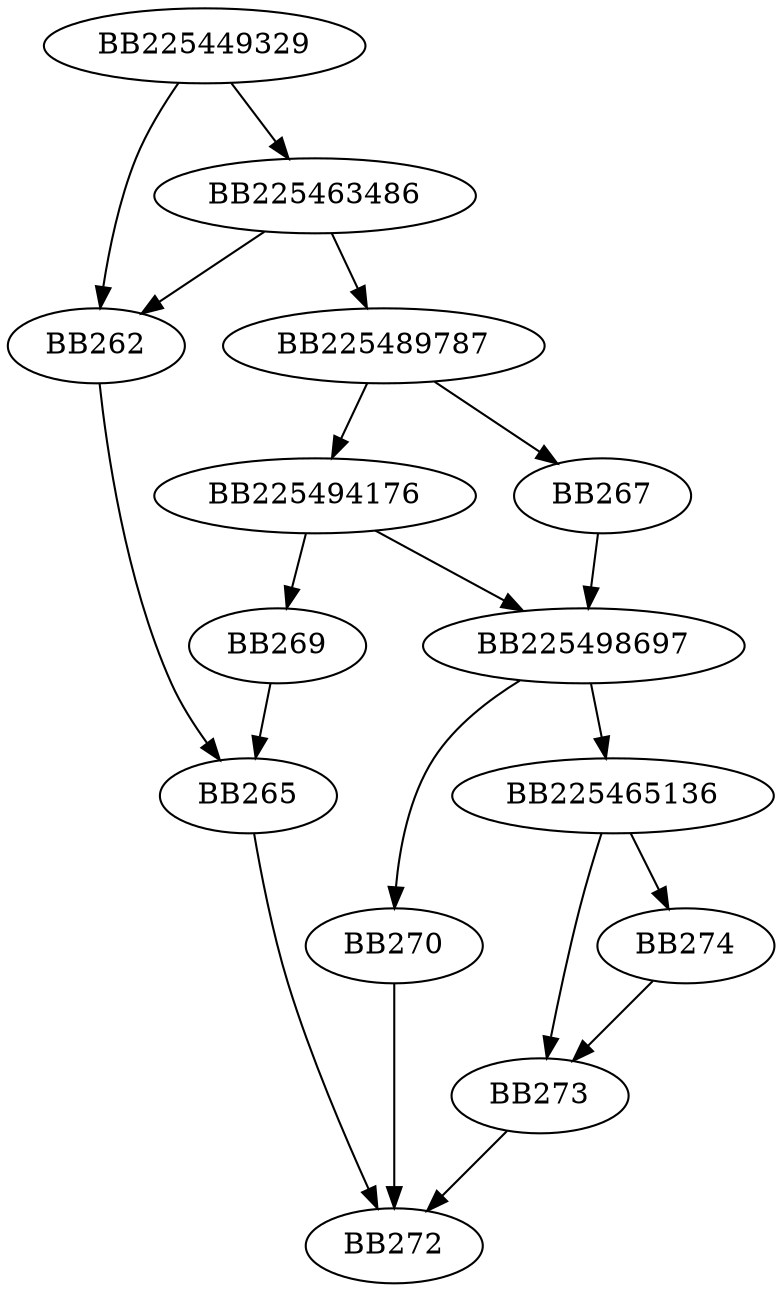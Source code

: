 digraph G{
	BB225449329->BB262;
	BB225449329->BB225463486;
	BB225463486->BB262;
	BB225463486->BB225489787;
	BB262->BB265;
	BB225489787->BB225494176;
	BB225489787->BB267;
	BB267->BB225498697;
	BB225494176->BB225498697;
	BB225494176->BB269;
	BB269->BB265;
	BB225498697->BB270;
	BB225498697->BB225465136;
	BB270->BB272;
	BB225465136->BB273;
	BB225465136->BB274;
	BB274->BB273;
	BB273->BB272;
	BB265->BB272;
}
